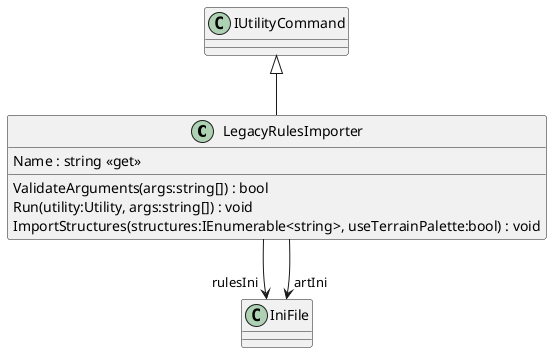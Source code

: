 @startuml
class LegacyRulesImporter {
    ValidateArguments(args:string[]) : bool
    Name : string <<get>>
    Run(utility:Utility, args:string[]) : void
    ImportStructures(structures:IEnumerable<string>, useTerrainPalette:bool) : void
}
IUtilityCommand <|-- LegacyRulesImporter
LegacyRulesImporter --> "rulesIni" IniFile
LegacyRulesImporter --> "artIni" IniFile
@enduml
